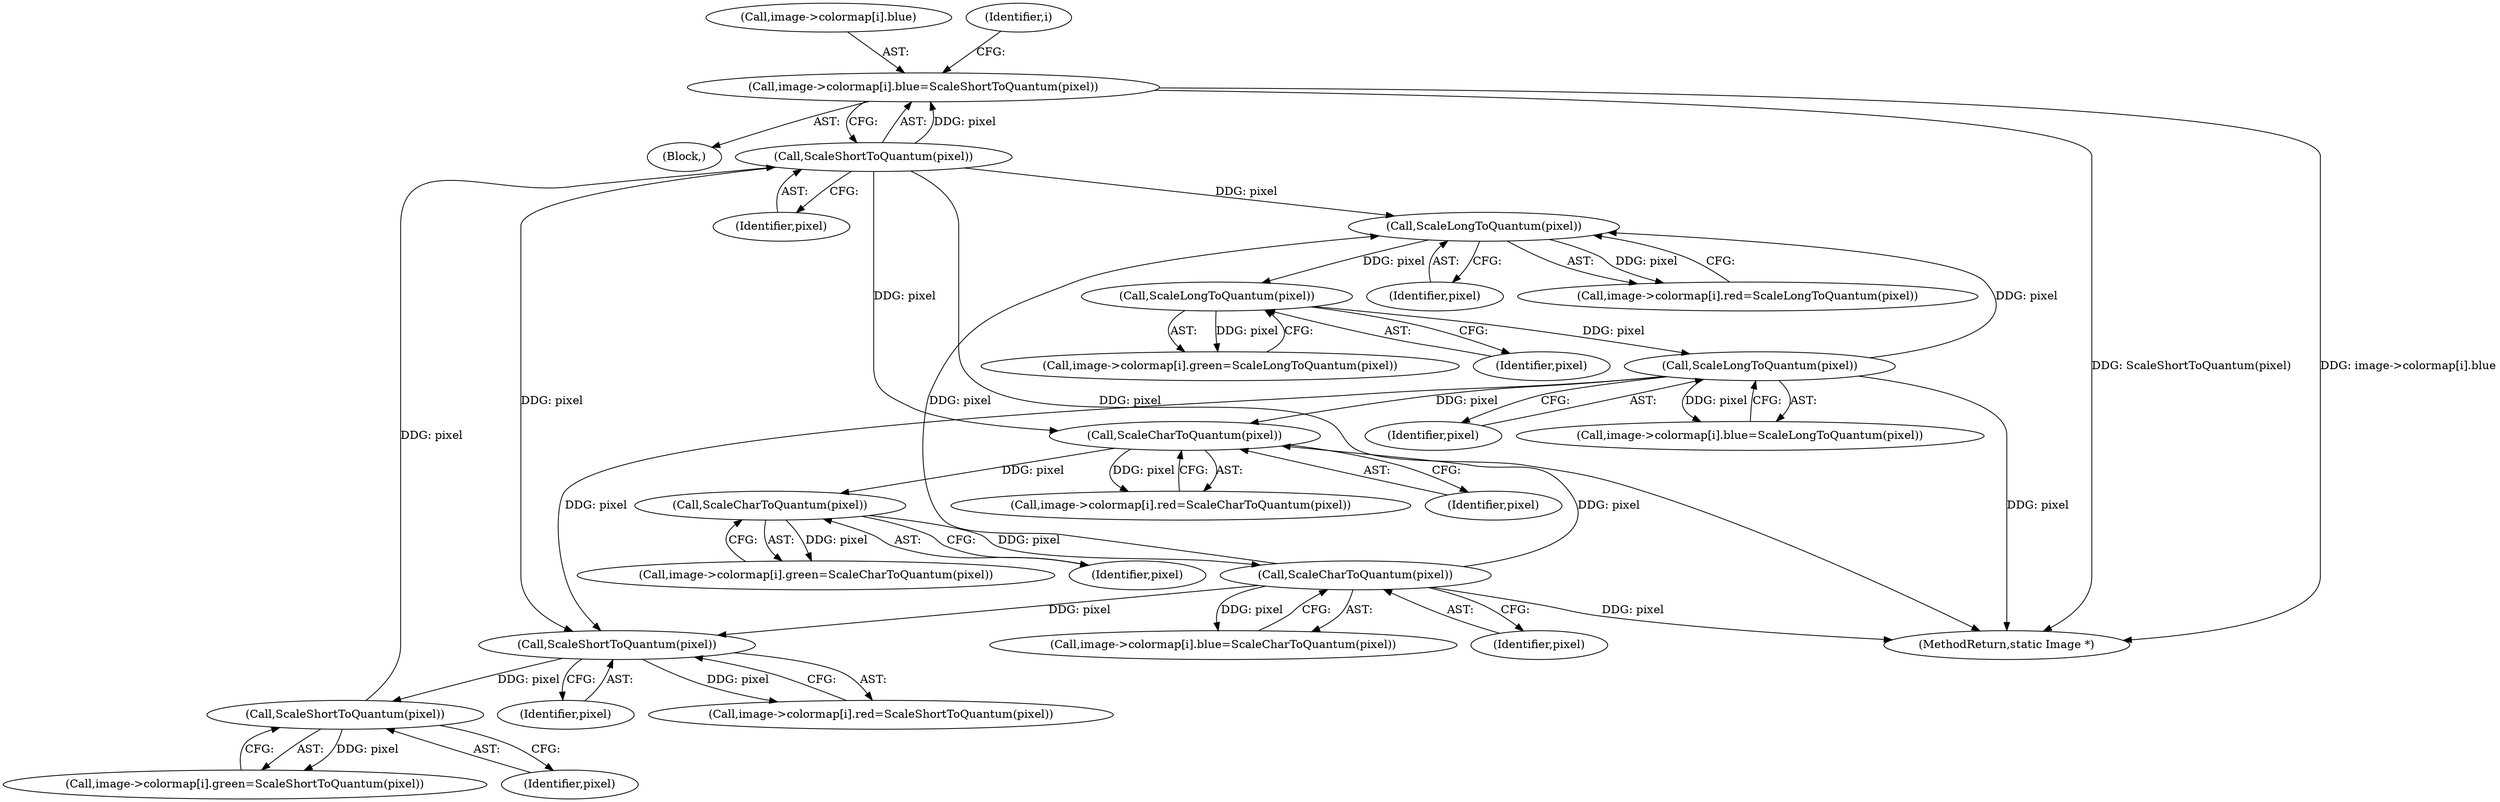 digraph "0_ImageMagick_7fd419441bc7103398e313558171d342c6315f44@array" {
"1002314" [label="(Call,image->colormap[i].blue=ScaleShortToQuantum(pixel))"];
"1002322" [label="(Call,ScaleShortToQuantum(pixel))"];
"1002305" [label="(Call,ScaleShortToQuantum(pixel))"];
"1002288" [label="(Call,ScaleShortToQuantum(pixel))"];
"1002391" [label="(Call,ScaleLongToQuantum(pixel))"];
"1002374" [label="(Call,ScaleLongToQuantum(pixel))"];
"1002357" [label="(Call,ScaleLongToQuantum(pixel))"];
"1002253" [label="(Call,ScaleCharToQuantum(pixel))"];
"1002237" [label="(Call,ScaleCharToQuantum(pixel))"];
"1002221" [label="(Call,ScaleCharToQuantum(pixel))"];
"1002229" [label="(Call,image->colormap[i].green=ScaleCharToQuantum(pixel))"];
"1002297" [label="(Call,image->colormap[i].green=ScaleShortToQuantum(pixel))"];
"1002213" [label="(Call,image->colormap[i].red=ScaleCharToQuantum(pixel))"];
"1002238" [label="(Identifier,pixel)"];
"1002322" [label="(Call,ScaleShortToQuantum(pixel))"];
"1002391" [label="(Call,ScaleLongToQuantum(pixel))"];
"1002245" [label="(Call,image->colormap[i].blue=ScaleCharToQuantum(pixel))"];
"1002221" [label="(Call,ScaleCharToQuantum(pixel))"];
"1002314" [label="(Call,image->colormap[i].blue=ScaleShortToQuantum(pixel))"];
"1002306" [label="(Identifier,pixel)"];
"1002358" [label="(Identifier,pixel)"];
"1002253" [label="(Call,ScaleCharToQuantum(pixel))"];
"1002375" [label="(Identifier,pixel)"];
"1002374" [label="(Call,ScaleLongToQuantum(pixel))"];
"1002222" [label="(Identifier,pixel)"];
"1002357" [label="(Call,ScaleLongToQuantum(pixel))"];
"1002272" [label="(Block,)"];
"1002366" [label="(Call,image->colormap[i].green=ScaleLongToQuantum(pixel))"];
"1002543" [label="(MethodReturn,static Image *)"];
"1002349" [label="(Call,image->colormap[i].red=ScaleLongToQuantum(pixel))"];
"1002392" [label="(Identifier,pixel)"];
"1002237" [label="(Call,ScaleCharToQuantum(pixel))"];
"1002315" [label="(Call,image->colormap[i].blue)"];
"1002289" [label="(Identifier,pixel)"];
"1002383" [label="(Call,image->colormap[i].blue=ScaleLongToQuantum(pixel))"];
"1002323" [label="(Identifier,pixel)"];
"1002288" [label="(Call,ScaleShortToQuantum(pixel))"];
"1002305" [label="(Call,ScaleShortToQuantum(pixel))"];
"1002271" [label="(Identifier,i)"];
"1002254" [label="(Identifier,pixel)"];
"1002280" [label="(Call,image->colormap[i].red=ScaleShortToQuantum(pixel))"];
"1002314" -> "1002272"  [label="AST: "];
"1002314" -> "1002322"  [label="CFG: "];
"1002315" -> "1002314"  [label="AST: "];
"1002322" -> "1002314"  [label="AST: "];
"1002271" -> "1002314"  [label="CFG: "];
"1002314" -> "1002543"  [label="DDG: image->colormap[i].blue"];
"1002314" -> "1002543"  [label="DDG: ScaleShortToQuantum(pixel)"];
"1002322" -> "1002314"  [label="DDG: pixel"];
"1002322" -> "1002323"  [label="CFG: "];
"1002323" -> "1002322"  [label="AST: "];
"1002322" -> "1002543"  [label="DDG: pixel"];
"1002322" -> "1002221"  [label="DDG: pixel"];
"1002322" -> "1002288"  [label="DDG: pixel"];
"1002305" -> "1002322"  [label="DDG: pixel"];
"1002322" -> "1002357"  [label="DDG: pixel"];
"1002305" -> "1002297"  [label="AST: "];
"1002305" -> "1002306"  [label="CFG: "];
"1002306" -> "1002305"  [label="AST: "];
"1002297" -> "1002305"  [label="CFG: "];
"1002305" -> "1002297"  [label="DDG: pixel"];
"1002288" -> "1002305"  [label="DDG: pixel"];
"1002288" -> "1002280"  [label="AST: "];
"1002288" -> "1002289"  [label="CFG: "];
"1002289" -> "1002288"  [label="AST: "];
"1002280" -> "1002288"  [label="CFG: "];
"1002288" -> "1002280"  [label="DDG: pixel"];
"1002391" -> "1002288"  [label="DDG: pixel"];
"1002253" -> "1002288"  [label="DDG: pixel"];
"1002391" -> "1002383"  [label="AST: "];
"1002391" -> "1002392"  [label="CFG: "];
"1002392" -> "1002391"  [label="AST: "];
"1002383" -> "1002391"  [label="CFG: "];
"1002391" -> "1002543"  [label="DDG: pixel"];
"1002391" -> "1002221"  [label="DDG: pixel"];
"1002391" -> "1002357"  [label="DDG: pixel"];
"1002391" -> "1002383"  [label="DDG: pixel"];
"1002374" -> "1002391"  [label="DDG: pixel"];
"1002374" -> "1002366"  [label="AST: "];
"1002374" -> "1002375"  [label="CFG: "];
"1002375" -> "1002374"  [label="AST: "];
"1002366" -> "1002374"  [label="CFG: "];
"1002374" -> "1002366"  [label="DDG: pixel"];
"1002357" -> "1002374"  [label="DDG: pixel"];
"1002357" -> "1002349"  [label="AST: "];
"1002357" -> "1002358"  [label="CFG: "];
"1002358" -> "1002357"  [label="AST: "];
"1002349" -> "1002357"  [label="CFG: "];
"1002357" -> "1002349"  [label="DDG: pixel"];
"1002253" -> "1002357"  [label="DDG: pixel"];
"1002253" -> "1002245"  [label="AST: "];
"1002253" -> "1002254"  [label="CFG: "];
"1002254" -> "1002253"  [label="AST: "];
"1002245" -> "1002253"  [label="CFG: "];
"1002253" -> "1002543"  [label="DDG: pixel"];
"1002253" -> "1002221"  [label="DDG: pixel"];
"1002253" -> "1002245"  [label="DDG: pixel"];
"1002237" -> "1002253"  [label="DDG: pixel"];
"1002237" -> "1002229"  [label="AST: "];
"1002237" -> "1002238"  [label="CFG: "];
"1002238" -> "1002237"  [label="AST: "];
"1002229" -> "1002237"  [label="CFG: "];
"1002237" -> "1002229"  [label="DDG: pixel"];
"1002221" -> "1002237"  [label="DDG: pixel"];
"1002221" -> "1002213"  [label="AST: "];
"1002221" -> "1002222"  [label="CFG: "];
"1002222" -> "1002221"  [label="AST: "];
"1002213" -> "1002221"  [label="CFG: "];
"1002221" -> "1002213"  [label="DDG: pixel"];
}
